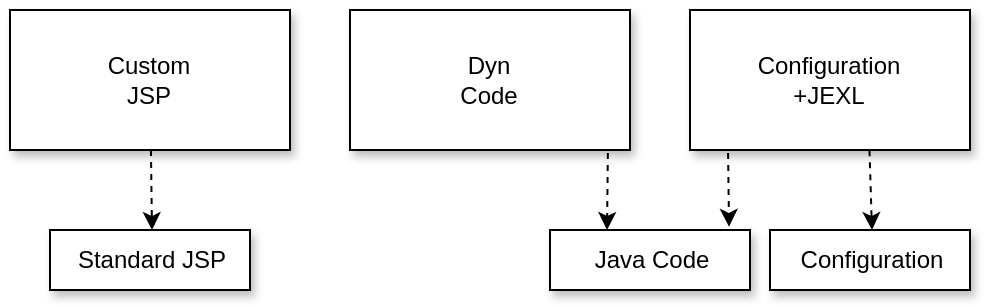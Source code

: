 <mxfile compressed="false" version="20.3.0" type="device">
  <diagram id="dO-_XZeYvvwRO0bRooas" name="Page-2">
    <mxGraphModel dx="946" dy="599" grid="1" gridSize="10" guides="1" tooltips="1" connect="1" arrows="1" fold="1" page="1" pageScale="1" pageWidth="1169" pageHeight="827" math="0" shadow="0">
      <root>
        <mxCell id="0" />
        <mxCell id="1" parent="0" />
        <mxCell id="g6C4kvHadcEMI_lS_jMt-1" value="" style="group" parent="1" vertex="1" connectable="0">
          <mxGeometry x="120" y="180" width="140" height="70" as="geometry" />
        </mxCell>
        <mxCell id="g6C4kvHadcEMI_lS_jMt-2" value="" style="html=1;shadow=1;" parent="g6C4kvHadcEMI_lS_jMt-1" vertex="1">
          <mxGeometry width="140" height="70" as="geometry" />
        </mxCell>
        <mxCell id="g6C4kvHadcEMI_lS_jMt-4" value="Custom JSP" style="text;html=1;strokeColor=none;fillColor=none;align=center;verticalAlign=middle;whiteSpace=wrap;rounded=0;shadow=1;" parent="g6C4kvHadcEMI_lS_jMt-1" vertex="1">
          <mxGeometry x="54.444" y="26.92" width="31.111" height="16.154" as="geometry" />
        </mxCell>
        <mxCell id="g6C4kvHadcEMI_lS_jMt-9" value="" style="group" parent="1" vertex="1" connectable="0">
          <mxGeometry x="290" y="180" width="140" height="70" as="geometry" />
        </mxCell>
        <mxCell id="g6C4kvHadcEMI_lS_jMt-10" value="" style="html=1;shadow=1;" parent="g6C4kvHadcEMI_lS_jMt-9" vertex="1">
          <mxGeometry width="140" height="70" as="geometry" />
        </mxCell>
        <mxCell id="g6C4kvHadcEMI_lS_jMt-11" value="Dyn Code" style="text;html=1;strokeColor=none;fillColor=none;align=center;verticalAlign=middle;whiteSpace=wrap;rounded=0;shadow=1;" parent="g6C4kvHadcEMI_lS_jMt-9" vertex="1">
          <mxGeometry x="54.444" y="26.92" width="31.111" height="16.154" as="geometry" />
        </mxCell>
        <mxCell id="g6C4kvHadcEMI_lS_jMt-12" value="" style="group" parent="1" vertex="1" connectable="0">
          <mxGeometry x="460" y="180" width="140" height="70" as="geometry" />
        </mxCell>
        <mxCell id="g6C4kvHadcEMI_lS_jMt-13" value="" style="html=1;shadow=1;" parent="g6C4kvHadcEMI_lS_jMt-12" vertex="1">
          <mxGeometry width="140" height="70" as="geometry" />
        </mxCell>
        <mxCell id="g6C4kvHadcEMI_lS_jMt-14" value="Configuration&lt;br&gt;+JEXL" style="text;html=1;strokeColor=none;fillColor=none;align=center;verticalAlign=middle;whiteSpace=wrap;rounded=0;shadow=1;" parent="g6C4kvHadcEMI_lS_jMt-12" vertex="1">
          <mxGeometry x="54.444" y="26.92" width="31.111" height="16.154" as="geometry" />
        </mxCell>
        <mxCell id="me5h5j0GBDJW33NWCiJi-3" value="" style="group" parent="1" vertex="1" connectable="0">
          <mxGeometry x="140" y="290" width="100" height="30" as="geometry" />
        </mxCell>
        <mxCell id="me5h5j0GBDJW33NWCiJi-1" value="" style="html=1;shadow=1;" parent="me5h5j0GBDJW33NWCiJi-3" vertex="1">
          <mxGeometry width="100" height="30" as="geometry" />
        </mxCell>
        <mxCell id="me5h5j0GBDJW33NWCiJi-2" value="Standard JSP" style="text;html=1;strokeColor=none;fillColor=none;align=center;verticalAlign=middle;whiteSpace=wrap;rounded=0;shadow=1;" parent="me5h5j0GBDJW33NWCiJi-3" vertex="1">
          <mxGeometry x="6" width="90" height="30" as="geometry" />
        </mxCell>
        <mxCell id="me5h5j0GBDJW33NWCiJi-4" value="" style="group" parent="1" vertex="1" connectable="0">
          <mxGeometry x="390" y="290" width="100" height="30" as="geometry" />
        </mxCell>
        <mxCell id="me5h5j0GBDJW33NWCiJi-5" value="" style="html=1;shadow=1;" parent="me5h5j0GBDJW33NWCiJi-4" vertex="1">
          <mxGeometry width="100" height="30" as="geometry" />
        </mxCell>
        <mxCell id="me5h5j0GBDJW33NWCiJi-6" value="Java Code" style="text;html=1;strokeColor=none;fillColor=none;align=center;verticalAlign=middle;whiteSpace=wrap;rounded=0;shadow=1;" parent="me5h5j0GBDJW33NWCiJi-4" vertex="1">
          <mxGeometry x="6" width="90" height="30" as="geometry" />
        </mxCell>
        <mxCell id="me5h5j0GBDJW33NWCiJi-7" value="" style="group" parent="1" vertex="1" connectable="0">
          <mxGeometry x="500" y="290" width="100" height="30" as="geometry" />
        </mxCell>
        <mxCell id="me5h5j0GBDJW33NWCiJi-8" value="" style="html=1;shadow=1;" parent="me5h5j0GBDJW33NWCiJi-7" vertex="1">
          <mxGeometry width="100" height="30" as="geometry" />
        </mxCell>
        <mxCell id="me5h5j0GBDJW33NWCiJi-9" value="Configuration" style="text;html=1;strokeColor=none;fillColor=none;align=center;verticalAlign=middle;whiteSpace=wrap;rounded=0;shadow=1;" parent="me5h5j0GBDJW33NWCiJi-7" vertex="1">
          <mxGeometry x="6" width="90" height="30" as="geometry" />
        </mxCell>
        <mxCell id="me5h5j0GBDJW33NWCiJi-10" style="edgeStyle=none;rounded=0;orthogonalLoop=1;jettySize=auto;html=1;entryX=0.25;entryY=0;entryDx=0;entryDy=0;dashed=1;startArrow=none;startFill=0;exitX=0.921;exitY=1.021;exitDx=0;exitDy=0;exitPerimeter=0;" parent="1" source="g6C4kvHadcEMI_lS_jMt-10" target="me5h5j0GBDJW33NWCiJi-6" edge="1">
          <mxGeometry relative="1" as="geometry" />
        </mxCell>
        <mxCell id="me5h5j0GBDJW33NWCiJi-11" style="edgeStyle=none;rounded=0;orthogonalLoop=1;jettySize=auto;html=1;entryX=0.928;entryY=-0.053;entryDx=0;entryDy=0;dashed=1;startArrow=none;startFill=0;entryPerimeter=0;exitX=0.136;exitY=1.021;exitDx=0;exitDy=0;exitPerimeter=0;" parent="1" source="g6C4kvHadcEMI_lS_jMt-13" target="me5h5j0GBDJW33NWCiJi-6" edge="1">
          <mxGeometry relative="1" as="geometry" />
        </mxCell>
        <mxCell id="me5h5j0GBDJW33NWCiJi-12" style="edgeStyle=none;rounded=0;orthogonalLoop=1;jettySize=auto;html=1;entryX=0.5;entryY=0;entryDx=0;entryDy=0;dashed=1;startArrow=none;startFill=0;exitX=0.641;exitY=1.002;exitDx=0;exitDy=0;exitPerimeter=0;" parent="1" source="g6C4kvHadcEMI_lS_jMt-13" target="me5h5j0GBDJW33NWCiJi-9" edge="1">
          <mxGeometry relative="1" as="geometry" />
        </mxCell>
        <mxCell id="me5h5j0GBDJW33NWCiJi-13" style="edgeStyle=none;rounded=0;orthogonalLoop=1;jettySize=auto;html=1;entryX=0.5;entryY=0;entryDx=0;entryDy=0;dashed=1;startArrow=none;startFill=0;" parent="1" source="g6C4kvHadcEMI_lS_jMt-2" target="me5h5j0GBDJW33NWCiJi-2" edge="1">
          <mxGeometry relative="1" as="geometry" />
        </mxCell>
      </root>
    </mxGraphModel>
  </diagram>
</mxfile>
